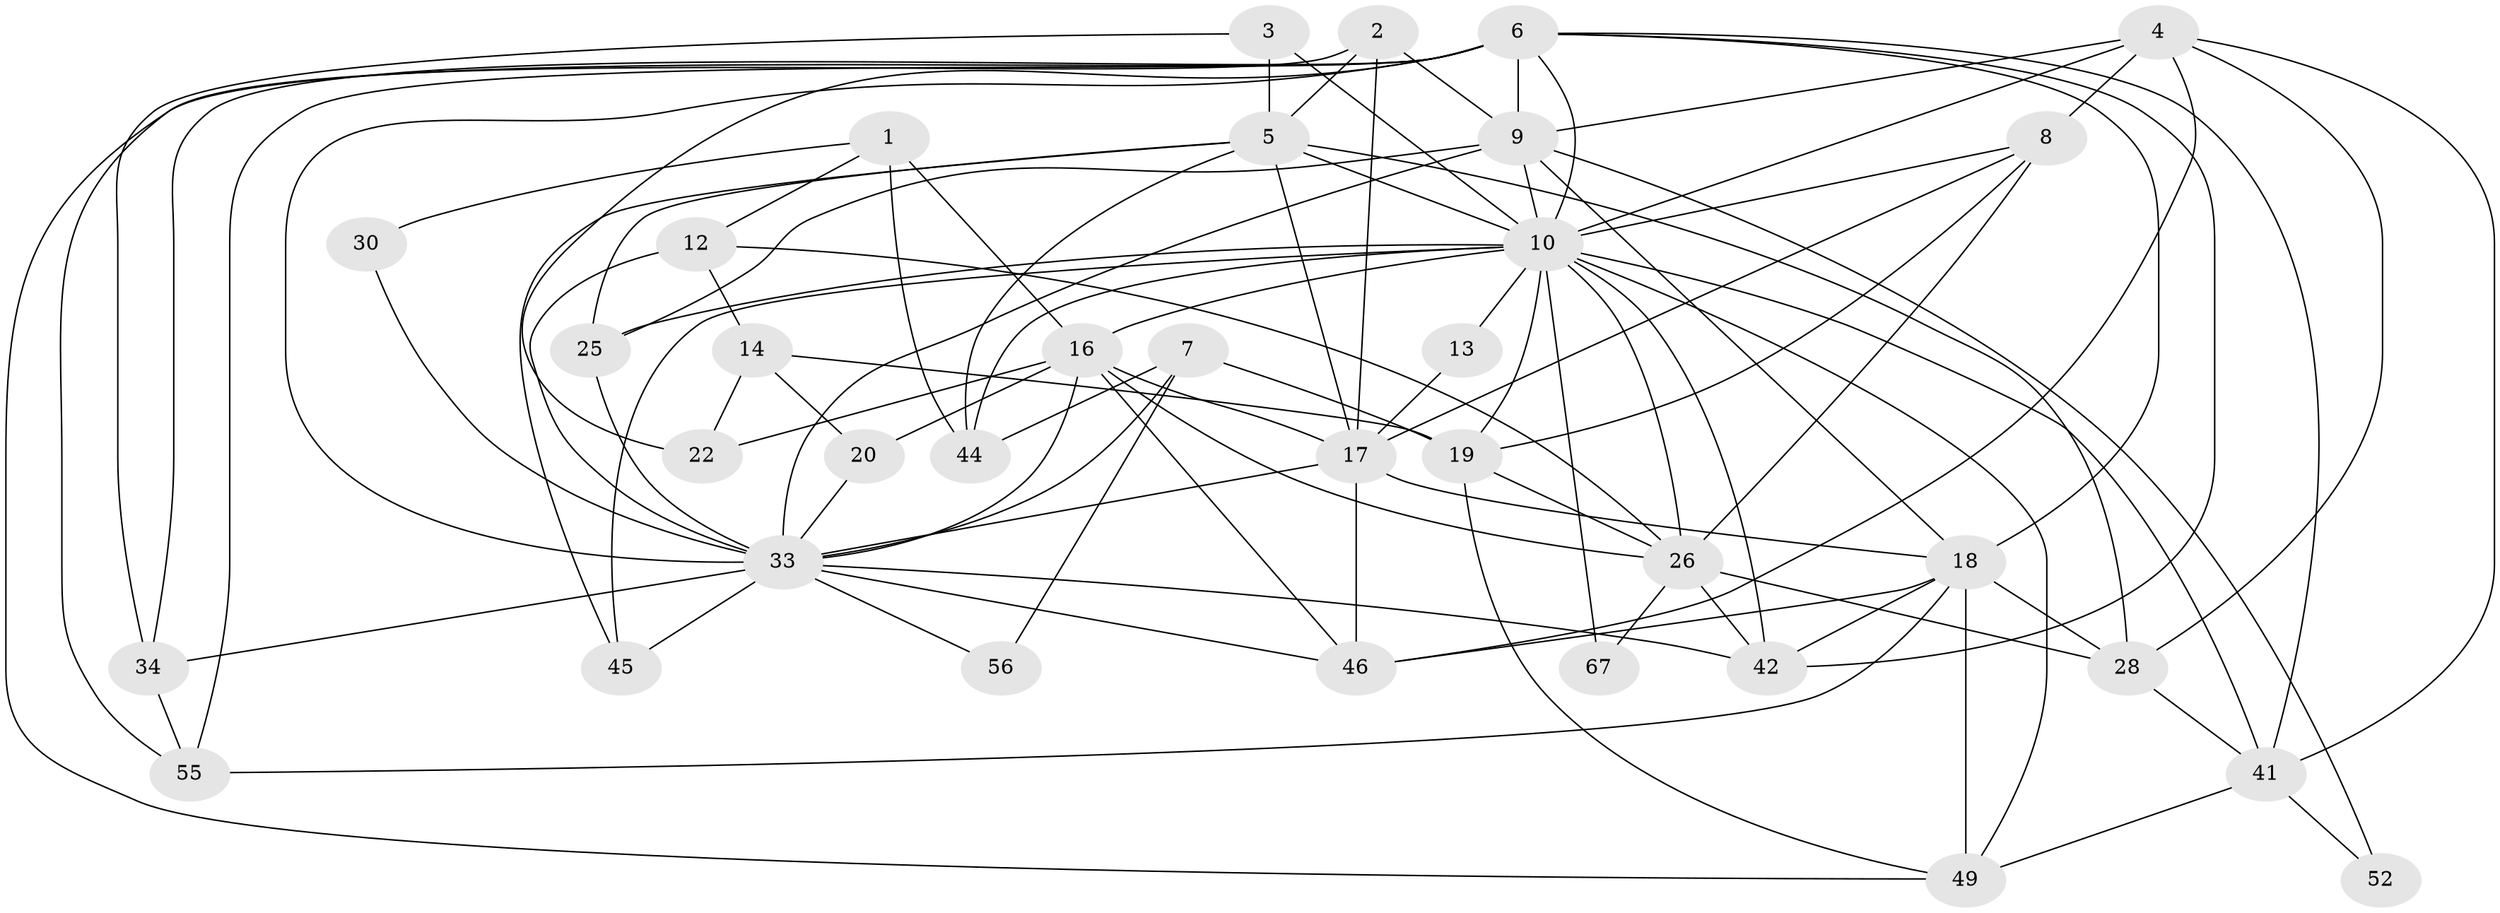 // original degree distribution, {4: 0.323943661971831, 3: 0.23943661971830985, 6: 0.09859154929577464, 5: 0.16901408450704225, 2: 0.1267605633802817, 7: 0.04225352112676056}
// Generated by graph-tools (version 1.1) at 2025/18/03/04/25 18:18:30]
// undirected, 35 vertices, 95 edges
graph export_dot {
graph [start="1"]
  node [color=gray90,style=filled];
  1 [super="+24"];
  2;
  3;
  4 [super="+58"];
  5 [super="+57+59"];
  6 [super="+27"];
  7;
  8 [super="+36+38"];
  9 [super="+39+21"];
  10 [super="+11+43"];
  12 [super="+51"];
  13;
  14;
  16 [super="+29+23"];
  17 [super="+66"];
  18 [super="+40+32"];
  19;
  20;
  22;
  25;
  26 [super="+31"];
  28 [super="+54"];
  30;
  33 [super="+68+35"];
  34;
  41 [super="+61"];
  42 [super="+47"];
  44;
  45;
  46 [super="+50"];
  49;
  52;
  55;
  56;
  67;
  1 -- 44;
  1 -- 12;
  1 -- 30;
  1 -- 16 [weight=2];
  2 -- 55;
  2 -- 17;
  2 -- 9;
  2 -- 5;
  3 -- 34;
  3 -- 10;
  3 -- 5;
  4 -- 41;
  4 -- 8;
  4 -- 28;
  4 -- 9;
  4 -- 46;
  4 -- 10;
  5 -- 44;
  5 -- 45;
  5 -- 25;
  5 -- 17 [weight=2];
  5 -- 10 [weight=2];
  5 -- 28;
  6 -- 18 [weight=2];
  6 -- 55;
  6 -- 41;
  6 -- 33;
  6 -- 34;
  6 -- 9;
  6 -- 10;
  6 -- 42;
  6 -- 49;
  6 -- 22;
  7 -- 44;
  7 -- 19;
  7 -- 56;
  7 -- 33;
  8 -- 26 [weight=3];
  8 -- 17;
  8 -- 19;
  8 -- 10;
  9 -- 52;
  9 -- 25;
  9 -- 33;
  9 -- 10;
  9 -- 18;
  10 -- 25;
  10 -- 67 [weight=2];
  10 -- 41;
  10 -- 42;
  10 -- 44;
  10 -- 13;
  10 -- 49;
  10 -- 26;
  10 -- 16;
  10 -- 19;
  10 -- 45;
  12 -- 14;
  12 -- 33 [weight=2];
  12 -- 26;
  13 -- 17;
  14 -- 20;
  14 -- 19;
  14 -- 22;
  16 -- 46;
  16 -- 33;
  16 -- 26;
  16 -- 17;
  16 -- 20;
  16 -- 22;
  17 -- 46;
  17 -- 33;
  17 -- 18;
  18 -- 42;
  18 -- 49;
  18 -- 28;
  18 -- 46;
  18 -- 55;
  19 -- 26;
  19 -- 49;
  20 -- 33;
  25 -- 33;
  26 -- 42;
  26 -- 67;
  26 -- 28;
  28 -- 41;
  30 -- 33;
  33 -- 45;
  33 -- 42;
  33 -- 46;
  33 -- 34;
  33 -- 56;
  34 -- 55;
  41 -- 52;
  41 -- 49;
}
